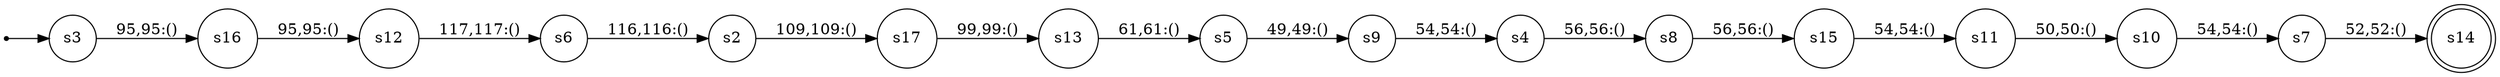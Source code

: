 
      digraph G {
        rankdir=LR;
        init [shape=point];
        node [shape = doublecircle];
        s14
        node [shape = circle];
        init -> s3;
        s17 -> s13 [label = "99,99:()"]
        s16 -> s12 [label = "95,95:()"]
        s15 -> s11 [label = "54,54:()"]
        s13 -> s5 [label = "61,61:()"]
        s12 -> s6 [label = "117,117:()"]
        s11 -> s10 [label = "50,50:()"]
        s10 -> s7 [label = "54,54:()"]
        s9 -> s4 [label = "54,54:()"]
        s8 -> s15 [label = "56,56:()"]
        s7 -> s14 [label = "52,52:()"]
        s6 -> s2 [label = "116,116:()"]
        s5 -> s9 [label = "49,49:()"]
        s4 -> s8 [label = "56,56:()"]
        s3 -> s16 [label = "95,95:()"]
        s2 -> s17 [label = "109,109:()"]}